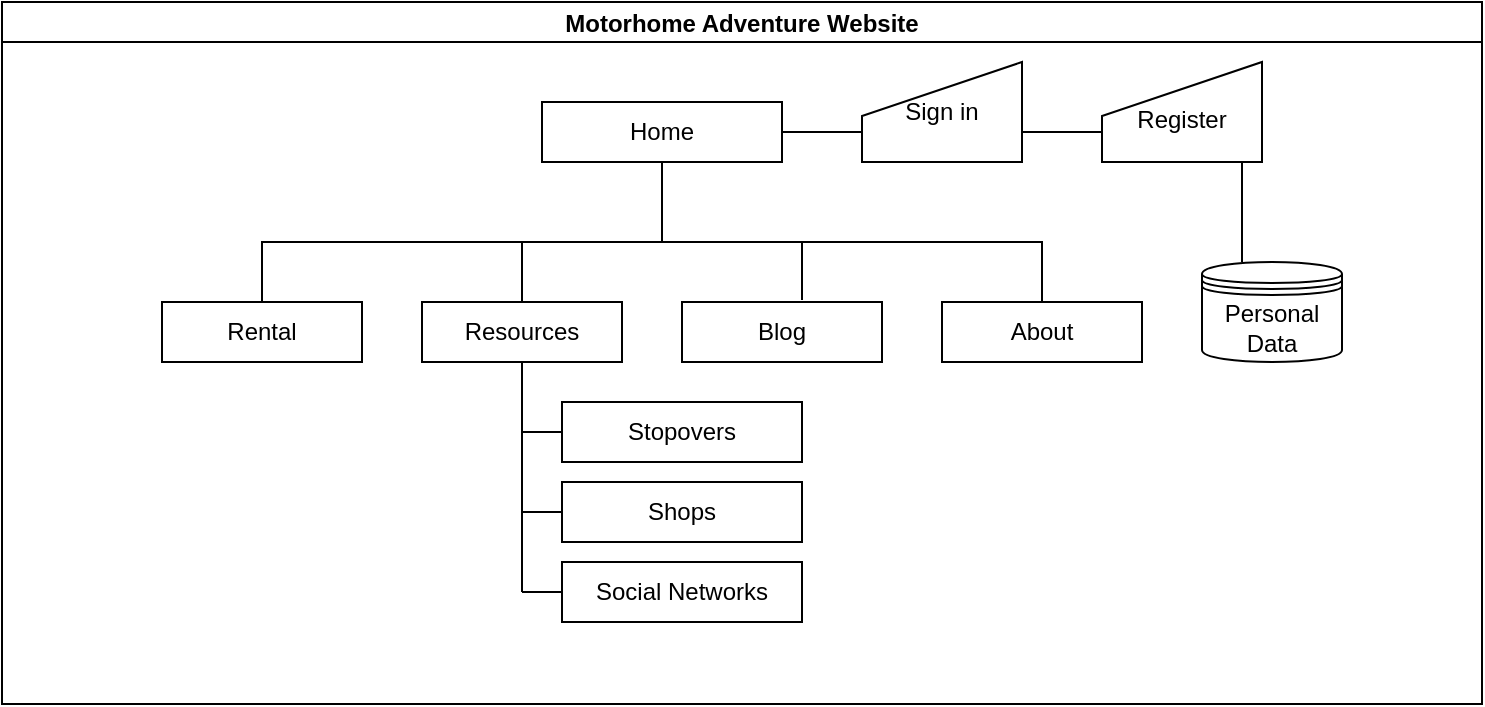 <mxfile version="15.2.7" type="github">
  <diagram id="prtHgNgQTEPvFCAcTncT" name="Page-1">
    <mxGraphModel dx="981" dy="608" grid="1" gridSize="10" guides="1" tooltips="1" connect="1" arrows="1" fold="1" page="1" pageScale="1" pageWidth="827" pageHeight="1169" math="0" shadow="0">
      <root>
        <mxCell id="0" />
        <mxCell id="1" parent="0" />
        <mxCell id="fmIa8_LFj1PNdlXjRXuK-12" value="Motorhome Adventure Website" style="swimlane;startSize=20;horizontal=1;containerType=tree;newEdgeStyle={&quot;edgeStyle&quot;:&quot;elbowEdgeStyle&quot;,&quot;startArrow&quot;:&quot;none&quot;,&quot;endArrow&quot;:&quot;none&quot;};verticalAlign=middle;" vertex="1" parent="1">
          <mxGeometry y="60" width="740" height="351" as="geometry">
            <mxRectangle x="134" y="60" width="80" height="20" as="alternateBounds" />
          </mxGeometry>
        </mxCell>
        <mxCell id="fmIa8_LFj1PNdlXjRXuK-13" value="" style="edgeStyle=elbowEdgeStyle;elbow=vertical;startArrow=none;endArrow=none;rounded=0;" edge="1" parent="fmIa8_LFj1PNdlXjRXuK-12" source="fmIa8_LFj1PNdlXjRXuK-15" target="fmIa8_LFj1PNdlXjRXuK-16">
          <mxGeometry relative="1" as="geometry">
            <Array as="points">
              <mxPoint x="200" y="120" />
            </Array>
          </mxGeometry>
        </mxCell>
        <mxCell id="fmIa8_LFj1PNdlXjRXuK-14" value="" style="edgeStyle=elbowEdgeStyle;elbow=vertical;startArrow=none;endArrow=none;rounded=0;entryX=0.5;entryY=0;entryDx=0;entryDy=0;" edge="1" parent="fmIa8_LFj1PNdlXjRXuK-12" target="fmIa8_LFj1PNdlXjRXuK-17">
          <mxGeometry relative="1" as="geometry">
            <mxPoint x="330" y="100" as="sourcePoint" />
            <Array as="points">
              <mxPoint x="200" y="120" />
              <mxPoint x="200" y="120" />
              <mxPoint x="240" y="120" />
            </Array>
          </mxGeometry>
        </mxCell>
        <UserObject label="Home" treeRoot="1" id="fmIa8_LFj1PNdlXjRXuK-15">
          <mxCell style="whiteSpace=wrap;html=1;align=center;treeFolding=1;treeMoving=1;newEdgeStyle={&quot;edgeStyle&quot;:&quot;elbowEdgeStyle&quot;,&quot;startArrow&quot;:&quot;none&quot;,&quot;endArrow&quot;:&quot;none&quot;};" vertex="1" parent="fmIa8_LFj1PNdlXjRXuK-12">
            <mxGeometry x="270" y="50" width="120" height="30" as="geometry" />
          </mxCell>
        </UserObject>
        <mxCell id="fmIa8_LFj1PNdlXjRXuK-16" value="Rental" style="whiteSpace=wrap;html=1;align=center;verticalAlign=middle;treeFolding=1;treeMoving=1;newEdgeStyle={&quot;edgeStyle&quot;:&quot;elbowEdgeStyle&quot;,&quot;startArrow&quot;:&quot;none&quot;,&quot;endArrow&quot;:&quot;none&quot;};" vertex="1" parent="fmIa8_LFj1PNdlXjRXuK-12">
          <mxGeometry x="80" y="150" width="100" height="30" as="geometry" />
        </mxCell>
        <mxCell id="fmIa8_LFj1PNdlXjRXuK-17" value="Resources" style="whiteSpace=wrap;html=1;align=center;verticalAlign=middle;treeFolding=1;treeMoving=1;newEdgeStyle={&quot;edgeStyle&quot;:&quot;elbowEdgeStyle&quot;,&quot;startArrow&quot;:&quot;none&quot;,&quot;endArrow&quot;:&quot;none&quot;};" vertex="1" parent="fmIa8_LFj1PNdlXjRXuK-12">
          <mxGeometry x="210" y="150" width="100" height="30" as="geometry" />
        </mxCell>
        <mxCell id="fmIa8_LFj1PNdlXjRXuK-21" value="Blog" style="whiteSpace=wrap;html=1;align=center;verticalAlign=middle;treeFolding=1;treeMoving=1;newEdgeStyle={&quot;edgeStyle&quot;:&quot;elbowEdgeStyle&quot;,&quot;startArrow&quot;:&quot;none&quot;,&quot;endArrow&quot;:&quot;none&quot;};" vertex="1" parent="fmIa8_LFj1PNdlXjRXuK-12">
          <mxGeometry x="340" y="150" width="100" height="30" as="geometry" />
        </mxCell>
        <mxCell id="fmIa8_LFj1PNdlXjRXuK-22" value="" style="edgeStyle=elbowEdgeStyle;elbow=vertical;startArrow=none;endArrow=none;rounded=0;entryX=0.6;entryY=-0.033;entryDx=0;entryDy=0;entryPerimeter=0;" edge="1" target="fmIa8_LFj1PNdlXjRXuK-21" parent="fmIa8_LFj1PNdlXjRXuK-12">
          <mxGeometry relative="1" as="geometry">
            <mxPoint x="330" y="110" as="sourcePoint" />
            <mxPoint x="400" y="130" as="targetPoint" />
            <Array as="points">
              <mxPoint x="290" y="120" />
            </Array>
          </mxGeometry>
        </mxCell>
        <mxCell id="fmIa8_LFj1PNdlXjRXuK-23" value="About" style="whiteSpace=wrap;html=1;align=center;verticalAlign=middle;treeFolding=1;treeMoving=1;newEdgeStyle={&quot;edgeStyle&quot;:&quot;elbowEdgeStyle&quot;,&quot;startArrow&quot;:&quot;none&quot;,&quot;endArrow&quot;:&quot;none&quot;};" vertex="1" parent="fmIa8_LFj1PNdlXjRXuK-12">
          <mxGeometry x="470" y="150" width="100" height="30" as="geometry" />
        </mxCell>
        <mxCell id="fmIa8_LFj1PNdlXjRXuK-24" value="" style="edgeStyle=elbowEdgeStyle;elbow=vertical;startArrow=none;endArrow=none;rounded=0;" edge="1" target="fmIa8_LFj1PNdlXjRXuK-23" parent="fmIa8_LFj1PNdlXjRXuK-12">
          <mxGeometry relative="1" as="geometry">
            <mxPoint x="330" y="100" as="sourcePoint" />
            <Array as="points">
              <mxPoint x="430" y="120" />
            </Array>
          </mxGeometry>
        </mxCell>
        <mxCell id="fmIa8_LFj1PNdlXjRXuK-25" value="" style="line;strokeWidth=1;direction=south;html=1;" vertex="1" parent="fmIa8_LFj1PNdlXjRXuK-12">
          <mxGeometry x="255" y="180" width="10" height="115" as="geometry" />
        </mxCell>
        <mxCell id="fmIa8_LFj1PNdlXjRXuK-27" value="Stopovers" style="rounded=0;whiteSpace=wrap;html=1;strokeWidth=1;" vertex="1" parent="fmIa8_LFj1PNdlXjRXuK-12">
          <mxGeometry x="280" y="200" width="120" height="30" as="geometry" />
        </mxCell>
        <mxCell id="fmIa8_LFj1PNdlXjRXuK-26" value="Shops" style="rounded=0;whiteSpace=wrap;html=1;strokeWidth=1;" vertex="1" parent="fmIa8_LFj1PNdlXjRXuK-12">
          <mxGeometry x="280" y="240" width="120" height="30" as="geometry" />
        </mxCell>
        <mxCell id="fmIa8_LFj1PNdlXjRXuK-28" value="Social Networks" style="rounded=0;whiteSpace=wrap;html=1;strokeWidth=1;" vertex="1" parent="fmIa8_LFj1PNdlXjRXuK-12">
          <mxGeometry x="280" y="280" width="120" height="30" as="geometry" />
        </mxCell>
        <mxCell id="fmIa8_LFj1PNdlXjRXuK-29" value="" style="line;strokeWidth=1;html=1;perimeter=backbonePerimeter;points=[];outlineConnect=0;" vertex="1" parent="fmIa8_LFj1PNdlXjRXuK-12">
          <mxGeometry x="260" y="210" width="20" height="10" as="geometry" />
        </mxCell>
        <mxCell id="fmIa8_LFj1PNdlXjRXuK-30" value="" style="line;strokeWidth=1;html=1;perimeter=backbonePerimeter;points=[];outlineConnect=0;" vertex="1" parent="fmIa8_LFj1PNdlXjRXuK-12">
          <mxGeometry x="260" y="250" width="20" height="10" as="geometry" />
        </mxCell>
        <mxCell id="fmIa8_LFj1PNdlXjRXuK-31" value="" style="line;strokeWidth=1;html=1;perimeter=backbonePerimeter;points=[];outlineConnect=0;" vertex="1" parent="fmIa8_LFj1PNdlXjRXuK-12">
          <mxGeometry x="260" y="290" width="20" height="10" as="geometry" />
        </mxCell>
        <mxCell id="fmIa8_LFj1PNdlXjRXuK-33" value="Sign in" style="shape=manualInput;whiteSpace=wrap;html=1;strokeWidth=1;size=27;verticalAlign=middle;" vertex="1" parent="fmIa8_LFj1PNdlXjRXuK-12">
          <mxGeometry x="430" y="30" width="80" height="50" as="geometry" />
        </mxCell>
        <mxCell id="fmIa8_LFj1PNdlXjRXuK-34" value="&lt;p style=&quot;line-height: 120%&quot;&gt;Register&lt;/p&gt;" style="shape=manualInput;whiteSpace=wrap;html=1;strokeWidth=1;size=27;verticalAlign=bottom;" vertex="1" parent="fmIa8_LFj1PNdlXjRXuK-12">
          <mxGeometry x="550" y="30" width="80" height="50" as="geometry" />
        </mxCell>
        <mxCell id="fmIa8_LFj1PNdlXjRXuK-35" value="Personal Data" style="shape=datastore;whiteSpace=wrap;html=1;strokeWidth=1;verticalAlign=middle;" vertex="1" parent="fmIa8_LFj1PNdlXjRXuK-12">
          <mxGeometry x="600" y="130" width="70" height="50" as="geometry" />
        </mxCell>
        <mxCell id="fmIa8_LFj1PNdlXjRXuK-37" value="" style="line;strokeWidth=1;html=1;perimeter=backbonePerimeter;points=[];outlineConnect=0;verticalAlign=middle;" vertex="1" parent="fmIa8_LFj1PNdlXjRXuK-12">
          <mxGeometry x="390" y="62" width="40" height="6" as="geometry" />
        </mxCell>
        <mxCell id="fmIa8_LFj1PNdlXjRXuK-38" value="" style="line;strokeWidth=1;html=1;perimeter=backbonePerimeter;points=[];outlineConnect=0;verticalAlign=middle;" vertex="1" parent="fmIa8_LFj1PNdlXjRXuK-12">
          <mxGeometry x="510" y="62" width="40" height="6" as="geometry" />
        </mxCell>
        <mxCell id="fmIa8_LFj1PNdlXjRXuK-39" value="" style="line;strokeWidth=1;html=1;perimeter=backbonePerimeter;points=[];outlineConnect=0;verticalAlign=middle;rotation=90;" vertex="1" parent="fmIa8_LFj1PNdlXjRXuK-12">
          <mxGeometry x="595" y="100" width="50" height="10" as="geometry" />
        </mxCell>
      </root>
    </mxGraphModel>
  </diagram>
</mxfile>
